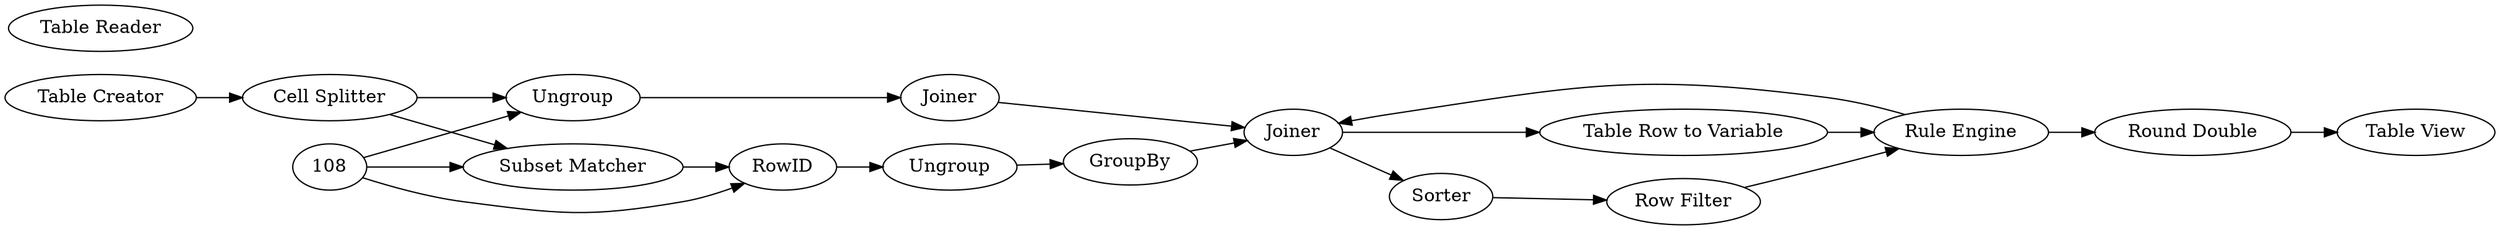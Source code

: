 digraph {
	122 [label="Number To String"]
	125 [label="Table Reader"]
	126 [label="Table Reader"]
	114 [label="Subset Matcher"]
	115 [label="Table Creator"]
	122 [label=GroupBy]
	123 [label=Ungroup]
	127 [label="Table Row to Variable"]
	128 [label=Joiner]
	70 [label="Row Filter"]
	118 [label=Ungroup]
	119 [label=RowID]
	120 [label=GroupBy]
	121 [label=Sorter]
	122 [label=Joiner]
	126 [label="Rule Engine"]
	129 [label="Round Double"]
	134 [label="Cell Splitter"]
	135 [label="Table View"]
	126 -> 122
	122 -> 127
	123 -> 128
	128 -> 122
	118 -> 120
	119 -> 118
	120 -> 122
	121 -> 70
	122 -> 121
	126 -> 129
	108 -> 119
	108 -> 114
	108 -> 123
	114 -> 119
	115 -> 134
	127 -> 126
	70 -> 126
	129 -> 135
	134 -> 114
	134 -> 123
	rankdir=LR
}
